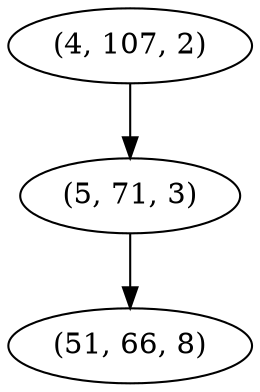 digraph tree {
    "(4, 107, 2)";
    "(5, 71, 3)";
    "(51, 66, 8)";
    "(4, 107, 2)" -> "(5, 71, 3)";
    "(5, 71, 3)" -> "(51, 66, 8)";
}
